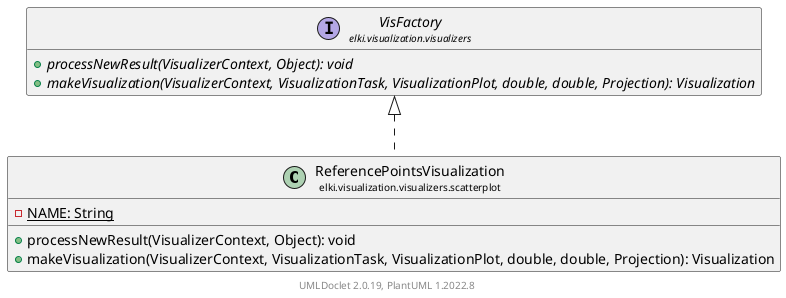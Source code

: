 @startuml
    remove .*\.(Instance|Par|Parameterizer|Factory)$
    set namespaceSeparator none
    hide empty fields
    hide empty methods

    class "<size:14>ReferencePointsVisualization\n<size:10>elki.visualization.visualizers.scatterplot" as elki.visualization.visualizers.scatterplot.ReferencePointsVisualization [[ReferencePointsVisualization.html]] {
        {static} -NAME: String
        +processNewResult(VisualizerContext, Object): void
        +makeVisualization(VisualizerContext, VisualizationTask, VisualizationPlot, double, double, Projection): Visualization
    }

    interface "<size:14>VisFactory\n<size:10>elki.visualization.visualizers" as elki.visualization.visualizers.VisFactory [[../VisFactory.html]] {
        {abstract} +processNewResult(VisualizerContext, Object): void
        {abstract} +makeVisualization(VisualizerContext, VisualizationTask, VisualizationPlot, double, double, Projection): Visualization
    }
    class "<size:14>ReferencePointsVisualization.Instance\n<size:10>elki.visualization.visualizers.scatterplot" as elki.visualization.visualizers.scatterplot.ReferencePointsVisualization.Instance [[ReferencePointsVisualization.Instance.html]]

    elki.visualization.visualizers.VisFactory <|.. elki.visualization.visualizers.scatterplot.ReferencePointsVisualization
    elki.visualization.visualizers.scatterplot.ReferencePointsVisualization +-- elki.visualization.visualizers.scatterplot.ReferencePointsVisualization.Instance

    center footer UMLDoclet 2.0.19, PlantUML 1.2022.8
@enduml
